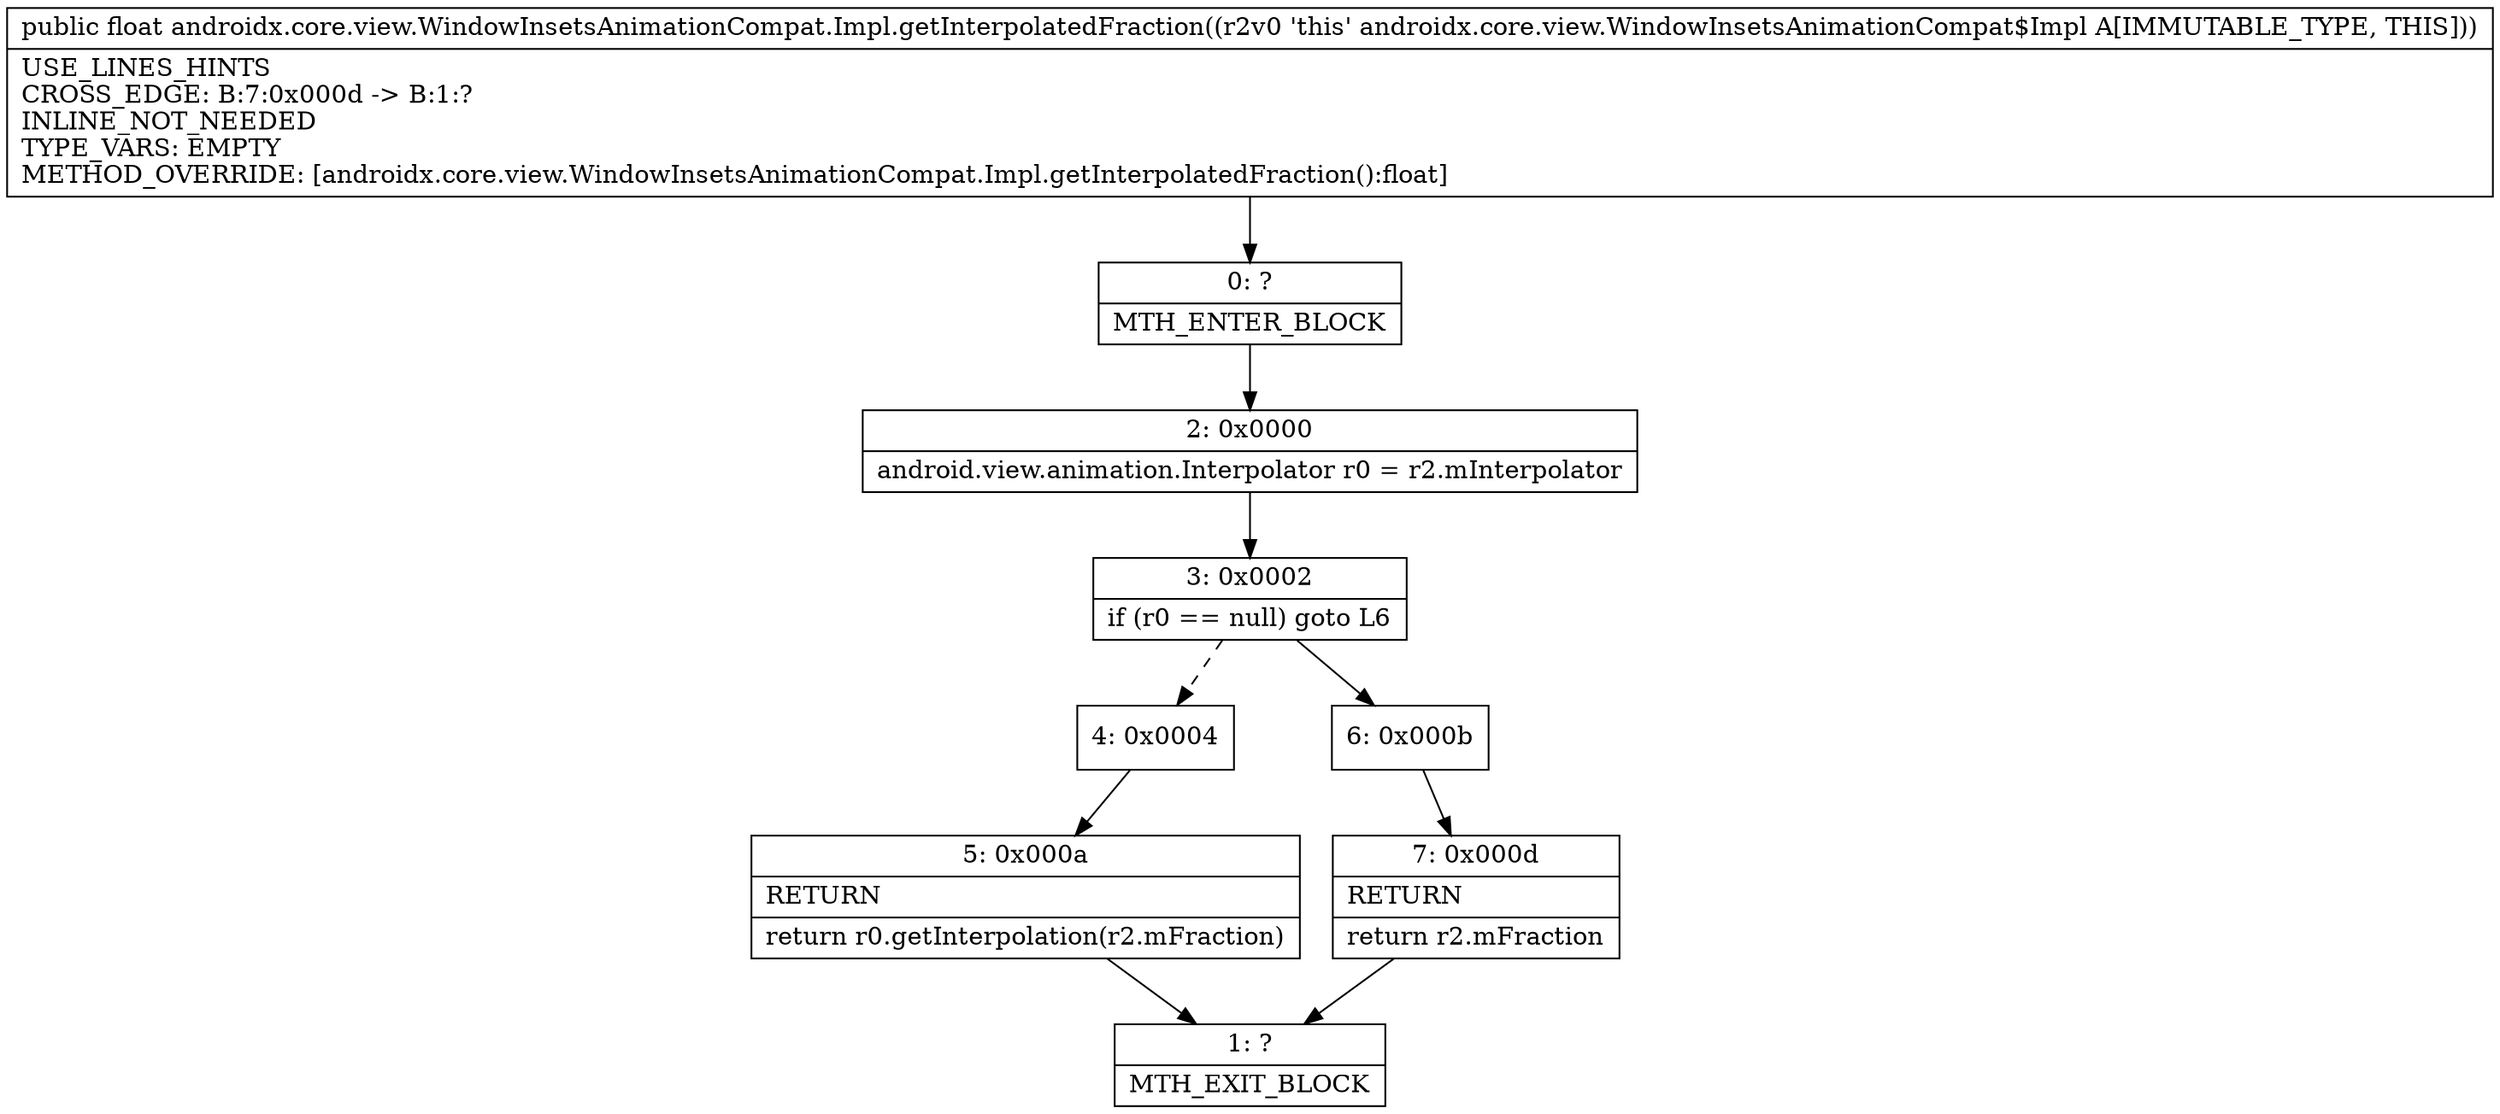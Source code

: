 digraph "CFG forandroidx.core.view.WindowInsetsAnimationCompat.Impl.getInterpolatedFraction()F" {
Node_0 [shape=record,label="{0\:\ ?|MTH_ENTER_BLOCK\l}"];
Node_2 [shape=record,label="{2\:\ 0x0000|android.view.animation.Interpolator r0 = r2.mInterpolator\l}"];
Node_3 [shape=record,label="{3\:\ 0x0002|if (r0 == null) goto L6\l}"];
Node_4 [shape=record,label="{4\:\ 0x0004}"];
Node_5 [shape=record,label="{5\:\ 0x000a|RETURN\l|return r0.getInterpolation(r2.mFraction)\l}"];
Node_1 [shape=record,label="{1\:\ ?|MTH_EXIT_BLOCK\l}"];
Node_6 [shape=record,label="{6\:\ 0x000b}"];
Node_7 [shape=record,label="{7\:\ 0x000d|RETURN\l|return r2.mFraction\l}"];
MethodNode[shape=record,label="{public float androidx.core.view.WindowInsetsAnimationCompat.Impl.getInterpolatedFraction((r2v0 'this' androidx.core.view.WindowInsetsAnimationCompat$Impl A[IMMUTABLE_TYPE, THIS]))  | USE_LINES_HINTS\lCROSS_EDGE: B:7:0x000d \-\> B:1:?\lINLINE_NOT_NEEDED\lTYPE_VARS: EMPTY\lMETHOD_OVERRIDE: [androidx.core.view.WindowInsetsAnimationCompat.Impl.getInterpolatedFraction():float]\l}"];
MethodNode -> Node_0;Node_0 -> Node_2;
Node_2 -> Node_3;
Node_3 -> Node_4[style=dashed];
Node_3 -> Node_6;
Node_4 -> Node_5;
Node_5 -> Node_1;
Node_6 -> Node_7;
Node_7 -> Node_1;
}

